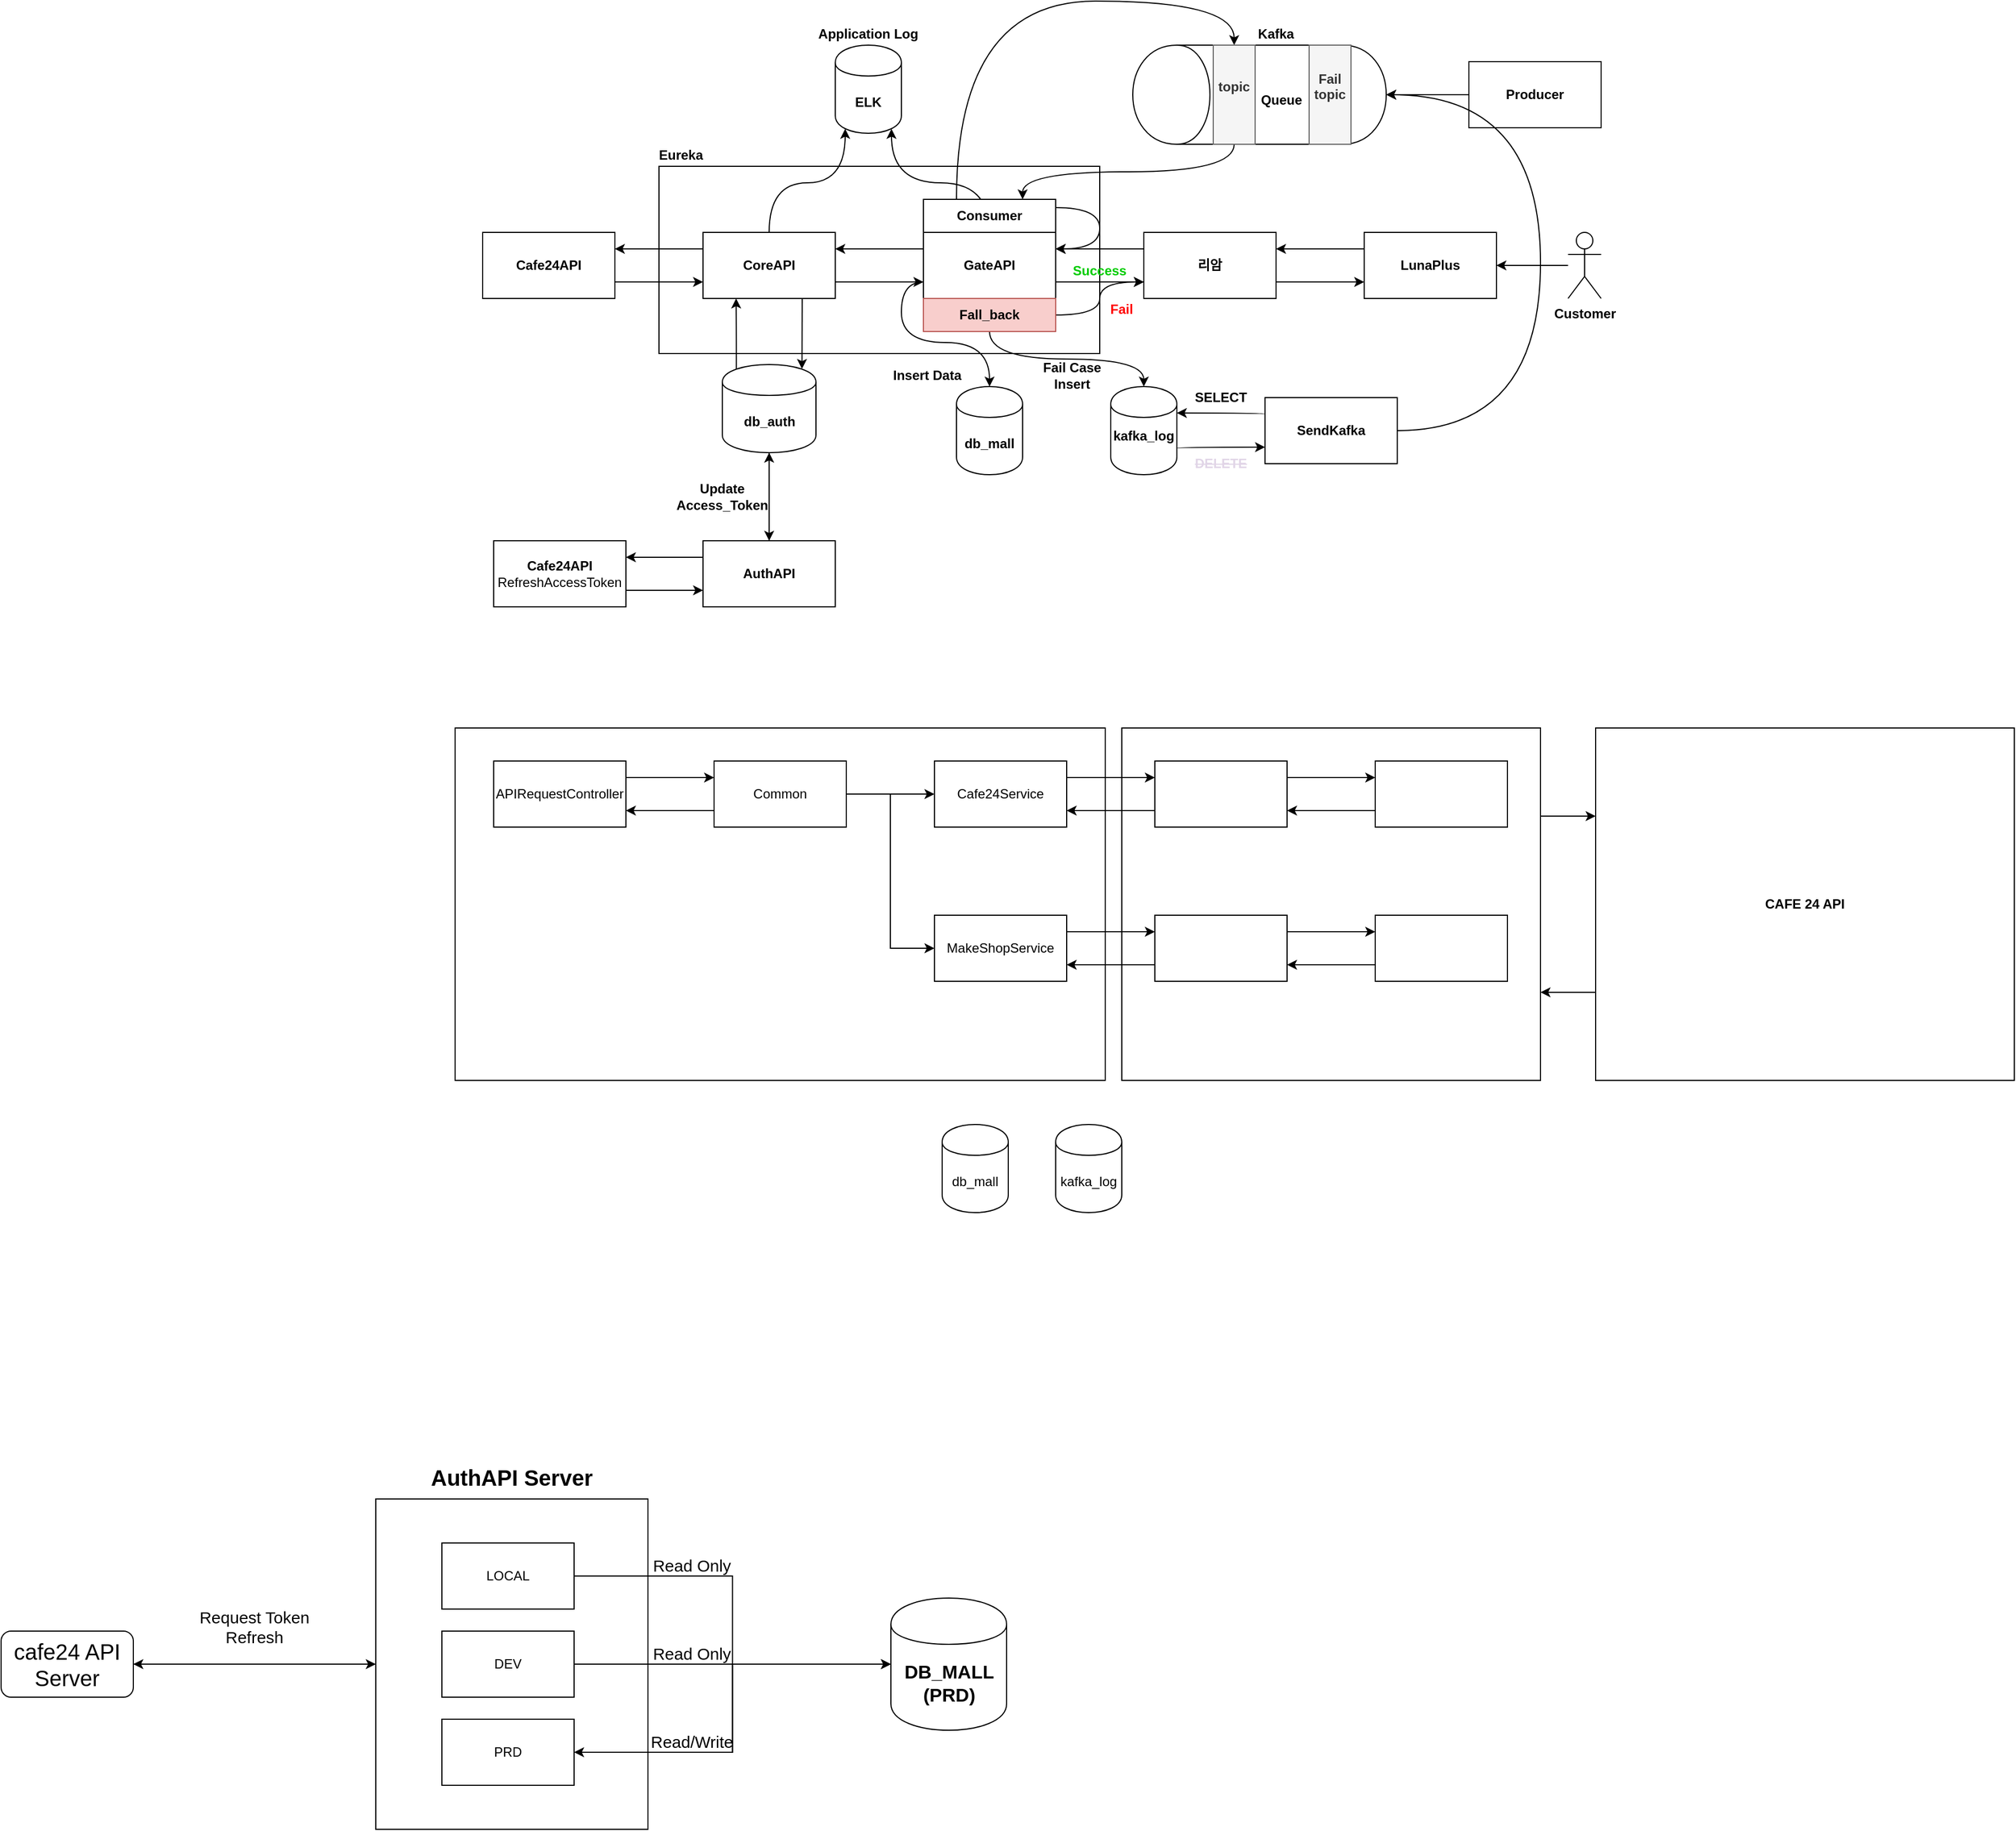 <mxfile version="10.6.8" type="github"><diagram id="42ICKAVhLFUYCFlgOfqd" name="Page-1"><mxGraphModel dx="1527" dy="970" grid="0" gridSize="10" guides="1" tooltips="1" connect="1" arrows="1" fold="1" page="0" pageScale="1" pageWidth="827" pageHeight="1169" math="0" shadow="0"><root><mxCell id="0"/><mxCell id="1" parent="0"/><mxCell id="qQLDGR3t0E1oaqMrPj8W-31" style="edgeStyle=orthogonalEdgeStyle;rounded=0;orthogonalLoop=1;jettySize=auto;html=1;exitX=0;exitY=0.5;exitDx=0;exitDy=0;entryX=1;entryY=0.5;entryDx=0;entryDy=0;fontSize=20;" edge="1" parent="1" source="qQLDGR3t0E1oaqMrPj8W-4" target="qQLDGR3t0E1oaqMrPj8W-3"><mxGeometry relative="1" as="geometry"/></mxCell><mxCell id="qQLDGR3t0E1oaqMrPj8W-4" value="&lt;font style=&quot;font-size: 17px&quot;&gt;&lt;b&gt;DB_MALL&lt;br&gt;(PRD)&lt;/b&gt;&lt;/font&gt;" style="shape=cylinder;whiteSpace=wrap;html=1;boundedLbl=1;backgroundOutline=1;" vertex="1" parent="1"><mxGeometry x="700.5" y="1430" width="105" height="120" as="geometry"/></mxCell><mxCell id="qQLDGR3t0E1oaqMrPj8W-32" style="edgeStyle=orthogonalEdgeStyle;rounded=0;orthogonalLoop=1;jettySize=auto;html=1;exitX=1;exitY=0.5;exitDx=0;exitDy=0;fontSize=20;" edge="1" parent="1" source="qQLDGR3t0E1oaqMrPj8W-13" target="qQLDGR3t0E1oaqMrPj8W-5"><mxGeometry relative="1" as="geometry"/></mxCell><mxCell id="qQLDGR3t0E1oaqMrPj8W-13" value="cafe24 API Server" style="rounded=1;whiteSpace=wrap;html=1;fontSize=20;" vertex="1" parent="1"><mxGeometry x="-107" y="1460" width="120" height="60" as="geometry"/></mxCell><mxCell id="qQLDGR3t0E1oaqMrPj8W-33" style="edgeStyle=orthogonalEdgeStyle;rounded=0;orthogonalLoop=1;jettySize=auto;html=1;exitX=0;exitY=0.5;exitDx=0;exitDy=0;entryX=1;entryY=0.5;entryDx=0;entryDy=0;fontSize=20;" edge="1" parent="1" source="qQLDGR3t0E1oaqMrPj8W-5" target="qQLDGR3t0E1oaqMrPj8W-13"><mxGeometry relative="1" as="geometry"/></mxCell><mxCell id="qQLDGR3t0E1oaqMrPj8W-5" value="" style="rounded=0;whiteSpace=wrap;html=1;" vertex="1" parent="1"><mxGeometry x="233" y="1340" width="247" height="300" as="geometry"/></mxCell><mxCell id="i5PrVwfJDP0Oif4N9ulg-36" style="edgeStyle=orthogonalEdgeStyle;rounded=0;orthogonalLoop=1;jettySize=auto;html=1;exitX=1;exitY=0.25;exitDx=0;exitDy=0;entryX=0;entryY=0.25;entryDx=0;entryDy=0;" parent="1" source="i5PrVwfJDP0Oif4N9ulg-24" target="i5PrVwfJDP0Oif4N9ulg-34" edge="1"><mxGeometry relative="1" as="geometry"/></mxCell><mxCell id="i5PrVwfJDP0Oif4N9ulg-24" value="" style="rounded=0;whiteSpace=wrap;html=1;" parent="1" vertex="1"><mxGeometry x="910" y="640" width="380" height="320" as="geometry"/></mxCell><mxCell id="i5PrVwfJDP0Oif4N9ulg-8" value="" style="rounded=0;whiteSpace=wrap;html=1;" parent="1" vertex="1"><mxGeometry x="305" y="640" width="590" height="320" as="geometry"/></mxCell><mxCell id="VjElKDRY21HF93xGervd-64" value="" style="rounded=0;whiteSpace=wrap;html=1;fontStyle=1" parent="1" vertex="1"><mxGeometry x="490" y="130" width="400" height="170" as="geometry"/></mxCell><mxCell id="yxk5ylUg4WmJQZPumc39-30" value="" style="shape=cylinder;whiteSpace=wrap;html=1;boundedLbl=1;backgroundOutline=1;rotation=-90;fontStyle=1" parent="1" vertex="1"><mxGeometry x="990" y="-50" width="90" height="230" as="geometry"/></mxCell><mxCell id="yxk5ylUg4WmJQZPumc39-11" style="edgeStyle=orthogonalEdgeStyle;rounded=0;orthogonalLoop=1;jettySize=auto;html=1;exitX=1;exitY=0.75;exitDx=0;exitDy=0;entryX=0;entryY=0.75;entryDx=0;entryDy=0;fontStyle=1" parent="1" source="yxk5ylUg4WmJQZPumc39-1" target="yxk5ylUg4WmJQZPumc39-2" edge="1"><mxGeometry relative="1" as="geometry"/></mxCell><mxCell id="yxk5ylUg4WmJQZPumc39-1" value="Cafe24API&lt;br&gt;" style="rounded=0;whiteSpace=wrap;html=1;fontStyle=1" parent="1" vertex="1"><mxGeometry x="330" y="190" width="120" height="60" as="geometry"/></mxCell><mxCell id="VjElKDRY21HF93xGervd-14" value="" style="edgeStyle=orthogonalEdgeStyle;curved=1;rounded=0;orthogonalLoop=1;jettySize=auto;html=1;fontStyle=1" parent="1" source="VjElKDRY21HF93xGervd-12" target="yxk5ylUg4WmJQZPumc39-22" edge="1"><mxGeometry relative="1" as="geometry"/></mxCell><mxCell id="VjElKDRY21HF93xGervd-17" style="edgeStyle=orthogonalEdgeStyle;curved=1;rounded=0;orthogonalLoop=1;jettySize=auto;html=1;exitX=0;exitY=0.25;exitDx=0;exitDy=0;entryX=1;entryY=0.25;entryDx=0;entryDy=0;fontStyle=1" parent="1" source="VjElKDRY21HF93xGervd-12" target="VjElKDRY21HF93xGervd-15" edge="1"><mxGeometry relative="1" as="geometry"/></mxCell><mxCell id="VjElKDRY21HF93xGervd-12" value="AuthAPI" style="rounded=0;whiteSpace=wrap;html=1;fontStyle=1" parent="1" vertex="1"><mxGeometry x="530" y="470" width="120" height="60" as="geometry"/></mxCell><mxCell id="VjElKDRY21HF93xGervd-18" style="edgeStyle=orthogonalEdgeStyle;curved=1;rounded=0;orthogonalLoop=1;jettySize=auto;html=1;exitX=1;exitY=0.75;exitDx=0;exitDy=0;entryX=0;entryY=0.75;entryDx=0;entryDy=0;fontStyle=1" parent="1" source="VjElKDRY21HF93xGervd-15" target="VjElKDRY21HF93xGervd-12" edge="1"><mxGeometry relative="1" as="geometry"/></mxCell><mxCell id="VjElKDRY21HF93xGervd-15" value="Cafe24API&lt;br&gt;&lt;span style=&quot;font-weight: normal&quot;&gt;RefreshAccessToken&lt;/span&gt;&lt;br&gt;" style="rounded=0;whiteSpace=wrap;html=1;fontStyle=1" parent="1" vertex="1"><mxGeometry x="340" y="470" width="120" height="60" as="geometry"/></mxCell><mxCell id="yxk5ylUg4WmJQZPumc39-10" style="edgeStyle=orthogonalEdgeStyle;rounded=0;orthogonalLoop=1;jettySize=auto;html=1;exitX=0;exitY=0.25;exitDx=0;exitDy=0;entryX=1;entryY=0.25;entryDx=0;entryDy=0;fontStyle=1" parent="1" source="yxk5ylUg4WmJQZPumc39-2" target="yxk5ylUg4WmJQZPumc39-1" edge="1"><mxGeometry relative="1" as="geometry"/></mxCell><mxCell id="VjElKDRY21HF93xGervd-96" style="edgeStyle=orthogonalEdgeStyle;curved=1;rounded=0;orthogonalLoop=1;jettySize=auto;html=1;exitX=1;exitY=0.75;exitDx=0;exitDy=0;entryX=0;entryY=0.75;entryDx=0;entryDy=0;fontStyle=1" parent="1" source="yxk5ylUg4WmJQZPumc39-2" target="VjElKDRY21HF93xGervd-87" edge="1"><mxGeometry relative="1" as="geometry"/></mxCell><mxCell id="VjElKDRY21HF93xGervd-119" style="edgeStyle=orthogonalEdgeStyle;curved=1;rounded=0;orthogonalLoop=1;jettySize=auto;html=1;exitX=0.75;exitY=1;exitDx=0;exitDy=0;entryX=0.85;entryY=0.05;entryDx=0;entryDy=0;entryPerimeter=0;fontStyle=1" parent="1" source="yxk5ylUg4WmJQZPumc39-2" target="yxk5ylUg4WmJQZPumc39-22" edge="1"><mxGeometry relative="1" as="geometry"/></mxCell><mxCell id="VjElKDRY21HF93xGervd-135" style="edgeStyle=orthogonalEdgeStyle;curved=1;rounded=0;orthogonalLoop=1;jettySize=auto;html=1;entryX=0.15;entryY=0.95;entryDx=0;entryDy=0;entryPerimeter=0;startArrow=none;startFill=0;fontStyle=1" parent="1" source="yxk5ylUg4WmJQZPumc39-2" target="VjElKDRY21HF93xGervd-134" edge="1"><mxGeometry relative="1" as="geometry"/></mxCell><mxCell id="yxk5ylUg4WmJQZPumc39-2" value="CoreAPI" style="rounded=0;whiteSpace=wrap;html=1;fontStyle=1" parent="1" vertex="1"><mxGeometry x="530" y="190" width="120" height="60" as="geometry"/></mxCell><mxCell id="VjElKDRY21HF93xGervd-84" style="edgeStyle=orthogonalEdgeStyle;curved=1;rounded=0;orthogonalLoop=1;jettySize=auto;html=1;exitX=1;exitY=0.75;exitDx=0;exitDy=0;entryX=0;entryY=0.75;entryDx=0;entryDy=0;fontStyle=1" parent="1" source="yxk5ylUg4WmJQZPumc39-6" target="VjElKDRY21HF93xGervd-4" edge="1"><mxGeometry relative="1" as="geometry"/></mxCell><mxCell id="VjElKDRY21HF93xGervd-93" style="edgeStyle=orthogonalEdgeStyle;curved=1;rounded=0;orthogonalLoop=1;jettySize=auto;html=1;exitX=0;exitY=0.25;exitDx=0;exitDy=0;entryX=1;entryY=0.25;entryDx=0;entryDy=0;fontStyle=1" parent="1" source="yxk5ylUg4WmJQZPumc39-6" target="VjElKDRY21HF93xGervd-87" edge="1"><mxGeometry relative="1" as="geometry"/></mxCell><mxCell id="yxk5ylUg4WmJQZPumc39-6" value="리암" style="rounded=0;whiteSpace=wrap;html=1;fontStyle=1" parent="1" vertex="1"><mxGeometry x="930" y="190" width="120" height="60" as="geometry"/></mxCell><mxCell id="VjElKDRY21HF93xGervd-94" style="edgeStyle=orthogonalEdgeStyle;curved=1;rounded=0;orthogonalLoop=1;jettySize=auto;html=1;exitX=1;exitY=0.75;exitDx=0;exitDy=0;entryX=0;entryY=0.75;entryDx=0;entryDy=0;fontStyle=1" parent="1" source="VjElKDRY21HF93xGervd-87" target="yxk5ylUg4WmJQZPumc39-6" edge="1"><mxGeometry relative="1" as="geometry"/></mxCell><mxCell id="VjElKDRY21HF93xGervd-95" style="edgeStyle=orthogonalEdgeStyle;curved=1;rounded=0;orthogonalLoop=1;jettySize=auto;html=1;exitX=0;exitY=0.25;exitDx=0;exitDy=0;entryX=1;entryY=0.25;entryDx=0;entryDy=0;fontStyle=1" parent="1" source="VjElKDRY21HF93xGervd-87" target="yxk5ylUg4WmJQZPumc39-2" edge="1"><mxGeometry relative="1" as="geometry"/></mxCell><mxCell id="VjElKDRY21HF93xGervd-97" style="edgeStyle=orthogonalEdgeStyle;curved=1;rounded=0;orthogonalLoop=1;jettySize=auto;html=1;exitX=0;exitY=0.75;exitDx=0;exitDy=0;entryX=0.5;entryY=0;entryDx=0;entryDy=0;fontStyle=1" parent="1" source="VjElKDRY21HF93xGervd-87" target="yxk5ylUg4WmJQZPumc39-16" edge="1"><mxGeometry relative="1" as="geometry"/></mxCell><mxCell id="VjElKDRY21HF93xGervd-136" style="edgeStyle=orthogonalEdgeStyle;curved=1;rounded=0;orthogonalLoop=1;jettySize=auto;html=1;exitX=0.5;exitY=0;exitDx=0;exitDy=0;entryX=0.85;entryY=0.95;entryDx=0;entryDy=0;entryPerimeter=0;startArrow=none;startFill=0;fontStyle=1" parent="1" source="VjElKDRY21HF93xGervd-87" target="VjElKDRY21HF93xGervd-134" edge="1"><mxGeometry relative="1" as="geometry"/></mxCell><mxCell id="VjElKDRY21HF93xGervd-87" value="&lt;span&gt;GateAPI&lt;/span&gt;" style="rounded=0;whiteSpace=wrap;html=1;fontStyle=1" parent="1" vertex="1"><mxGeometry x="730" y="190" width="120" height="60" as="geometry"/></mxCell><mxCell id="VjElKDRY21HF93xGervd-101" style="edgeStyle=orthogonalEdgeStyle;curved=1;rounded=0;orthogonalLoop=1;jettySize=auto;html=1;exitX=0.25;exitY=0;exitDx=0;exitDy=0;entryX=0.5;entryY=0;entryDx=0;entryDy=0;fontStyle=1" parent="1" source="VjElKDRY21HF93xGervd-89" target="yxk5ylUg4WmJQZPumc39-35" edge="1"><mxGeometry relative="1" as="geometry"><Array as="points"><mxPoint x="760" y="-20"/><mxPoint x="1012" y="-20"/></Array></mxGeometry></mxCell><mxCell id="VjElKDRY21HF93xGervd-103" style="edgeStyle=orthogonalEdgeStyle;curved=1;rounded=0;orthogonalLoop=1;jettySize=auto;html=1;exitX=1;exitY=0.25;exitDx=0;exitDy=0;entryX=1;entryY=0.25;entryDx=0;entryDy=0;fontStyle=1" parent="1" source="VjElKDRY21HF93xGervd-89" target="VjElKDRY21HF93xGervd-87" edge="1"><mxGeometry relative="1" as="geometry"><Array as="points"><mxPoint x="890" y="168"/><mxPoint x="890" y="205"/></Array></mxGeometry></mxCell><mxCell id="VjElKDRY21HF93xGervd-89" value="Consumer" style="rounded=0;whiteSpace=wrap;html=1;fontStyle=1" parent="1" vertex="1"><mxGeometry x="730" y="160" width="120" height="30" as="geometry"/></mxCell><mxCell id="VjElKDRY21HF93xGervd-83" style="edgeStyle=orthogonalEdgeStyle;curved=1;rounded=0;orthogonalLoop=1;jettySize=auto;html=1;exitX=0;exitY=0.25;exitDx=0;exitDy=0;entryX=1;entryY=0.25;entryDx=0;entryDy=0;fontStyle=1" parent="1" source="VjElKDRY21HF93xGervd-4" target="yxk5ylUg4WmJQZPumc39-6" edge="1"><mxGeometry relative="1" as="geometry"/></mxCell><mxCell id="VjElKDRY21HF93xGervd-4" value="LunaPlus" style="rounded=0;whiteSpace=wrap;html=1;fontStyle=1" parent="1" vertex="1"><mxGeometry x="1130" y="190" width="120" height="60" as="geometry"/></mxCell><mxCell id="yxk5ylUg4WmJQZPumc39-16" value="db_mall" style="shape=cylinder;whiteSpace=wrap;html=1;boundedLbl=1;backgroundOutline=1;fontStyle=1" parent="1" vertex="1"><mxGeometry x="760" y="330" width="60" height="80" as="geometry"/></mxCell><mxCell id="VjElKDRY21HF93xGervd-27" style="edgeStyle=orthogonalEdgeStyle;curved=1;rounded=0;orthogonalLoop=1;jettySize=auto;html=1;exitX=1;exitY=0.7;exitDx=0;exitDy=0;entryX=0;entryY=0.75;entryDx=0;entryDy=0;fontStyle=1" parent="1" source="yxk5ylUg4WmJQZPumc39-17" target="VjElKDRY21HF93xGervd-19" edge="1"><mxGeometry relative="1" as="geometry"><Array as="points"><mxPoint x="960" y="385"/></Array></mxGeometry></mxCell><mxCell id="yxk5ylUg4WmJQZPumc39-17" value="kafka_log&lt;br&gt;&lt;br&gt;" style="shape=cylinder;whiteSpace=wrap;html=1;boundedLbl=1;backgroundOutline=1;fontStyle=1" parent="1" vertex="1"><mxGeometry x="900" y="330" width="60" height="80" as="geometry"/></mxCell><mxCell id="VjElKDRY21HF93xGervd-115" value="" style="edgeStyle=orthogonalEdgeStyle;curved=1;rounded=0;orthogonalLoop=1;jettySize=auto;html=1;fontStyle=1" parent="1" source="yxk5ylUg4WmJQZPumc39-22" edge="1"><mxGeometry relative="1" as="geometry"><mxPoint x="590" y="470" as="targetPoint"/></mxGeometry></mxCell><mxCell id="VjElKDRY21HF93xGervd-120" style="edgeStyle=orthogonalEdgeStyle;curved=1;rounded=0;orthogonalLoop=1;jettySize=auto;html=1;exitX=0.15;exitY=0.05;exitDx=0;exitDy=0;exitPerimeter=0;entryX=0.25;entryY=1;entryDx=0;entryDy=0;fontStyle=1" parent="1" source="yxk5ylUg4WmJQZPumc39-22" target="yxk5ylUg4WmJQZPumc39-2" edge="1"><mxGeometry relative="1" as="geometry"/></mxCell><mxCell id="yxk5ylUg4WmJQZPumc39-22" value="db_auth" style="shape=cylinder;whiteSpace=wrap;html=1;boundedLbl=1;backgroundOutline=1;fontStyle=1" parent="1" vertex="1"><mxGeometry x="547.5" y="310" width="85" height="80" as="geometry"/></mxCell><mxCell id="VjElKDRY21HF93xGervd-102" style="edgeStyle=orthogonalEdgeStyle;curved=1;rounded=0;orthogonalLoop=1;jettySize=auto;html=1;exitX=0.5;exitY=1;exitDx=0;exitDy=0;entryX=0.75;entryY=0;entryDx=0;entryDy=0;fontStyle=1" parent="1" source="yxk5ylUg4WmJQZPumc39-35" target="VjElKDRY21HF93xGervd-89" edge="1"><mxGeometry relative="1" as="geometry"/></mxCell><mxCell id="yxk5ylUg4WmJQZPumc39-35" value="topic&lt;br&gt;&lt;br&gt;" style="rounded=0;whiteSpace=wrap;html=1;fillColor=#f5f5f5;strokeColor=#666666;fontColor=#333333;fontStyle=1" parent="1" vertex="1"><mxGeometry x="993" y="20" width="38" height="90" as="geometry"/></mxCell><mxCell id="yxk5ylUg4WmJQZPumc39-47" style="edgeStyle=orthogonalEdgeStyle;curved=1;rounded=0;orthogonalLoop=1;jettySize=auto;html=1;exitX=0;exitY=0.5;exitDx=0;exitDy=0;entryX=0.5;entryY=1;entryDx=0;entryDy=0;fontStyle=1" parent="1" source="yxk5ylUg4WmJQZPumc39-44" target="yxk5ylUg4WmJQZPumc39-30" edge="1"><mxGeometry relative="1" as="geometry"/></mxCell><mxCell id="yxk5ylUg4WmJQZPumc39-44" value="Producer&lt;br&gt;" style="rounded=0;whiteSpace=wrap;html=1;fontStyle=1" parent="1" vertex="1"><mxGeometry x="1225" y="35" width="120" height="60" as="geometry"/></mxCell><mxCell id="yxk5ylUg4WmJQZPumc39-48" value="Queue" style="text;html=1;strokeColor=none;fillColor=none;align=center;verticalAlign=middle;whiteSpace=wrap;rounded=0;fontStyle=1" parent="1" vertex="1"><mxGeometry x="1035" y="60" width="40" height="20" as="geometry"/></mxCell><mxCell id="VjElKDRY21HF93xGervd-38" style="edgeStyle=none;rounded=0;orthogonalLoop=1;jettySize=auto;html=1;entryX=1;entryY=0.5;entryDx=0;entryDy=0;fontStyle=1" parent="1" source="yxk5ylUg4WmJQZPumc39-55" target="VjElKDRY21HF93xGervd-4" edge="1"><mxGeometry relative="1" as="geometry"/></mxCell><mxCell id="yxk5ylUg4WmJQZPumc39-55" value="Customer" style="shape=umlActor;verticalLabelPosition=bottom;labelBackgroundColor=#ffffff;verticalAlign=top;html=1;outlineConnect=0;fontStyle=1" parent="1" vertex="1"><mxGeometry x="1315" y="190" width="30" height="60" as="geometry"/></mxCell><mxCell id="VjElKDRY21HF93xGervd-22" style="edgeStyle=orthogonalEdgeStyle;curved=1;rounded=0;orthogonalLoop=1;jettySize=auto;html=1;exitX=1;exitY=0.5;exitDx=0;exitDy=0;entryX=0.5;entryY=1;entryDx=0;entryDy=0;fontStyle=1" parent="1" source="VjElKDRY21HF93xGervd-19" target="yxk5ylUg4WmJQZPumc39-30" edge="1"><mxGeometry relative="1" as="geometry"><Array as="points"><mxPoint x="1290" y="370"/><mxPoint x="1290" y="65"/></Array></mxGeometry></mxCell><mxCell id="VjElKDRY21HF93xGervd-28" style="edgeStyle=orthogonalEdgeStyle;curved=1;rounded=0;orthogonalLoop=1;jettySize=auto;html=1;exitX=0;exitY=0.25;exitDx=0;exitDy=0;entryX=1;entryY=0.3;entryDx=0;entryDy=0;fontStyle=1" parent="1" source="VjElKDRY21HF93xGervd-19" target="yxk5ylUg4WmJQZPumc39-17" edge="1"><mxGeometry relative="1" as="geometry"><Array as="points"><mxPoint x="1040" y="354"/></Array></mxGeometry></mxCell><mxCell id="VjElKDRY21HF93xGervd-19" value="SendKafka" style="rounded=0;whiteSpace=wrap;html=1;fontStyle=1" parent="1" vertex="1"><mxGeometry x="1040" y="340" width="120" height="60" as="geometry"/></mxCell><mxCell id="VjElKDRY21HF93xGervd-50" value="SELECT" style="text;html=1;strokeColor=none;fillColor=none;align=center;verticalAlign=middle;whiteSpace=wrap;rounded=0;fontStyle=1" parent="1" vertex="1"><mxGeometry x="980" y="330" width="40" height="20" as="geometry"/></mxCell><mxCell id="VjElKDRY21HF93xGervd-52" value="&lt;strike&gt;DELETE&lt;/strike&gt;" style="text;html=1;strokeColor=none;fillColor=none;align=center;verticalAlign=middle;whiteSpace=wrap;rounded=0;fontColor=#E1D5E7;fontStyle=1" parent="1" vertex="1"><mxGeometry x="980" y="390" width="40" height="20" as="geometry"/></mxCell><mxCell id="VjElKDRY21HF93xGervd-86" value="Update Access_Token" style="text;html=1;strokeColor=none;fillColor=none;align=center;verticalAlign=middle;whiteSpace=wrap;rounded=0;fontStyle=1" parent="1" vertex="1"><mxGeometry x="504" y="420" width="87" height="20" as="geometry"/></mxCell><mxCell id="VjElKDRY21HF93xGervd-98" style="edgeStyle=orthogonalEdgeStyle;curved=1;rounded=0;orthogonalLoop=1;jettySize=auto;html=1;exitX=0.5;exitY=1;exitDx=0;exitDy=0;entryX=0.5;entryY=0;entryDx=0;entryDy=0;fontStyle=1" parent="1" source="VjElKDRY21HF93xGervd-92" target="yxk5ylUg4WmJQZPumc39-17" edge="1"><mxGeometry relative="1" as="geometry"/></mxCell><mxCell id="VjElKDRY21HF93xGervd-130" style="edgeStyle=orthogonalEdgeStyle;curved=1;rounded=0;orthogonalLoop=1;jettySize=auto;html=1;exitX=1;exitY=0.5;exitDx=0;exitDy=0;entryX=0;entryY=0.75;entryDx=0;entryDy=0;startArrow=none;startFill=0;fontStyle=1" parent="1" source="VjElKDRY21HF93xGervd-92" target="yxk5ylUg4WmJQZPumc39-6" edge="1"><mxGeometry relative="1" as="geometry"/></mxCell><mxCell id="VjElKDRY21HF93xGervd-92" value="Fall_back" style="rounded=0;whiteSpace=wrap;html=1;fillColor=#f8cecc;strokeColor=#b85450;fontStyle=1" parent="1" vertex="1"><mxGeometry x="730" y="250" width="120" height="30" as="geometry"/></mxCell><mxCell id="VjElKDRY21HF93xGervd-99" value="Insert Data" style="text;html=1;strokeColor=none;fillColor=none;align=center;verticalAlign=middle;whiteSpace=wrap;rounded=0;fontStyle=1" parent="1" vertex="1"><mxGeometry x="690" y="310" width="87" height="20" as="geometry"/></mxCell><mxCell id="VjElKDRY21HF93xGervd-100" value="Fail Case Insert" style="text;html=1;strokeColor=none;fillColor=none;align=center;verticalAlign=middle;whiteSpace=wrap;rounded=0;fontStyle=1" parent="1" vertex="1"><mxGeometry x="820" y="310" width="90" height="20" as="geometry"/></mxCell><mxCell id="VjElKDRY21HF93xGervd-104" value="Fail&lt;br&gt;topic&lt;br&gt;&lt;br&gt;" style="rounded=0;whiteSpace=wrap;html=1;fillColor=#f5f5f5;strokeColor=#666666;fontColor=#333333;fontStyle=1" parent="1" vertex="1"><mxGeometry x="1080" y="20" width="38" height="90" as="geometry"/></mxCell><mxCell id="VjElKDRY21HF93xGervd-121" value="Eureka" style="text;html=1;strokeColor=none;fillColor=none;align=center;verticalAlign=middle;whiteSpace=wrap;rounded=0;fontStyle=1" parent="1" vertex="1"><mxGeometry x="490" y="110" width="40" height="20" as="geometry"/></mxCell><mxCell id="VjElKDRY21HF93xGervd-122" value="Kafka" style="text;html=1;strokeColor=none;fillColor=none;align=center;verticalAlign=middle;whiteSpace=wrap;rounded=0;fontStyle=1" parent="1" vertex="1"><mxGeometry x="1030" width="40" height="20" as="geometry"/></mxCell><mxCell id="VjElKDRY21HF93xGervd-131" value="&lt;span&gt;&lt;font color=&quot;#ff0000&quot;&gt;Fail&lt;/font&gt;&lt;/span&gt;" style="text;html=1;strokeColor=none;fillColor=none;align=center;verticalAlign=middle;whiteSpace=wrap;rounded=0;fontStyle=1" parent="1" vertex="1"><mxGeometry x="890" y="250" width="40" height="20" as="geometry"/></mxCell><mxCell id="VjElKDRY21HF93xGervd-132" value="&lt;span&gt;&lt;font color=&quot;#00cc00&quot;&gt;Success&lt;/font&gt;&lt;/span&gt;" style="text;html=1;strokeColor=none;fillColor=none;align=center;verticalAlign=middle;whiteSpace=wrap;rounded=0;fontStyle=1" parent="1" vertex="1"><mxGeometry x="870" y="215" width="40" height="20" as="geometry"/></mxCell><mxCell id="VjElKDRY21HF93xGervd-134" value="ELK" style="shape=cylinder;whiteSpace=wrap;html=1;boundedLbl=1;backgroundOutline=1;fontStyle=1" parent="1" vertex="1"><mxGeometry x="650" y="20" width="60" height="80" as="geometry"/></mxCell><mxCell id="VjElKDRY21HF93xGervd-137" value="Application Log" style="text;html=1;strokeColor=none;fillColor=none;align=center;verticalAlign=middle;whiteSpace=wrap;rounded=0;fontColor=#000000;fontStyle=1" parent="1" vertex="1"><mxGeometry x="625" width="110" height="20" as="geometry"/></mxCell><mxCell id="i5PrVwfJDP0Oif4N9ulg-11" style="edgeStyle=orthogonalEdgeStyle;rounded=0;orthogonalLoop=1;jettySize=auto;html=1;exitX=1;exitY=0.25;exitDx=0;exitDy=0;entryX=0;entryY=0.25;entryDx=0;entryDy=0;" parent="1" source="UaDfjwhbyAhIry-C1e5H-1" target="UaDfjwhbyAhIry-C1e5H-2" edge="1"><mxGeometry relative="1" as="geometry"/></mxCell><mxCell id="UaDfjwhbyAhIry-C1e5H-1" value="APIRequestController" style="rounded=0;whiteSpace=wrap;html=1;" parent="1" vertex="1"><mxGeometry x="340" y="670" width="120" height="60" as="geometry"/></mxCell><mxCell id="UaDfjwhbyAhIry-C1e5H-5" value="" style="edgeStyle=orthogonalEdgeStyle;rounded=0;orthogonalLoop=1;jettySize=auto;html=1;" parent="1" source="UaDfjwhbyAhIry-C1e5H-2" target="UaDfjwhbyAhIry-C1e5H-4" edge="1"><mxGeometry relative="1" as="geometry"/></mxCell><mxCell id="i5PrVwfJDP0Oif4N9ulg-3" style="edgeStyle=orthogonalEdgeStyle;rounded=0;orthogonalLoop=1;jettySize=auto;html=1;exitX=1;exitY=0.5;exitDx=0;exitDy=0;entryX=0;entryY=0.5;entryDx=0;entryDy=0;" parent="1" source="UaDfjwhbyAhIry-C1e5H-2" target="i5PrVwfJDP0Oif4N9ulg-1" edge="1"><mxGeometry relative="1" as="geometry"/></mxCell><mxCell id="i5PrVwfJDP0Oif4N9ulg-12" style="edgeStyle=orthogonalEdgeStyle;rounded=0;orthogonalLoop=1;jettySize=auto;html=1;exitX=0;exitY=0.75;exitDx=0;exitDy=0;entryX=1;entryY=0.75;entryDx=0;entryDy=0;" parent="1" source="UaDfjwhbyAhIry-C1e5H-2" target="UaDfjwhbyAhIry-C1e5H-1" edge="1"><mxGeometry relative="1" as="geometry"/></mxCell><mxCell id="UaDfjwhbyAhIry-C1e5H-2" value="Common" style="rounded=0;whiteSpace=wrap;html=1;" parent="1" vertex="1"><mxGeometry x="540" y="670" width="120" height="60" as="geometry"/></mxCell><mxCell id="i5PrVwfJDP0Oif4N9ulg-17" style="edgeStyle=orthogonalEdgeStyle;rounded=0;orthogonalLoop=1;jettySize=auto;html=1;exitX=1;exitY=0.25;exitDx=0;exitDy=0;entryX=0;entryY=0.25;entryDx=0;entryDy=0;" parent="1" source="UaDfjwhbyAhIry-C1e5H-4" target="UaDfjwhbyAhIry-C1e5H-6" edge="1"><mxGeometry relative="1" as="geometry"/></mxCell><mxCell id="UaDfjwhbyAhIry-C1e5H-4" value="Cafe24Service" style="rounded=0;whiteSpace=wrap;html=1;" parent="1" vertex="1"><mxGeometry x="740" y="670" width="120" height="60" as="geometry"/></mxCell><mxCell id="i5PrVwfJDP0Oif4N9ulg-28" style="edgeStyle=orthogonalEdgeStyle;rounded=0;orthogonalLoop=1;jettySize=auto;html=1;exitX=1;exitY=0.25;exitDx=0;exitDy=0;entryX=0;entryY=0.25;entryDx=0;entryDy=0;" parent="1" source="i5PrVwfJDP0Oif4N9ulg-1" target="i5PrVwfJDP0Oif4N9ulg-25" edge="1"><mxGeometry relative="1" as="geometry"/></mxCell><mxCell id="i5PrVwfJDP0Oif4N9ulg-1" value="MakeShopService" style="rounded=0;whiteSpace=wrap;html=1;" parent="1" vertex="1"><mxGeometry x="740" y="810" width="120" height="60" as="geometry"/></mxCell><mxCell id="i5PrVwfJDP0Oif4N9ulg-18" style="edgeStyle=orthogonalEdgeStyle;rounded=0;orthogonalLoop=1;jettySize=auto;html=1;exitX=0;exitY=0.75;exitDx=0;exitDy=0;entryX=1;entryY=0.75;entryDx=0;entryDy=0;" parent="1" source="UaDfjwhbyAhIry-C1e5H-6" target="UaDfjwhbyAhIry-C1e5H-4" edge="1"><mxGeometry relative="1" as="geometry"/></mxCell><mxCell id="i5PrVwfJDP0Oif4N9ulg-32" style="edgeStyle=orthogonalEdgeStyle;rounded=0;orthogonalLoop=1;jettySize=auto;html=1;exitX=1;exitY=0.25;exitDx=0;exitDy=0;entryX=0;entryY=0.25;entryDx=0;entryDy=0;" parent="1" source="UaDfjwhbyAhIry-C1e5H-6" target="i5PrVwfJDP0Oif4N9ulg-4" edge="1"><mxGeometry relative="1" as="geometry"/></mxCell><mxCell id="UaDfjwhbyAhIry-C1e5H-6" value="" style="rounded=0;whiteSpace=wrap;html=1;fontStyle=1" parent="1" vertex="1"><mxGeometry x="940" y="670" width="120" height="60" as="geometry"/></mxCell><mxCell id="i5PrVwfJDP0Oif4N9ulg-33" style="edgeStyle=orthogonalEdgeStyle;rounded=0;orthogonalLoop=1;jettySize=auto;html=1;exitX=0;exitY=0.75;exitDx=0;exitDy=0;entryX=1;entryY=0.75;entryDx=0;entryDy=0;" parent="1" source="i5PrVwfJDP0Oif4N9ulg-4" target="UaDfjwhbyAhIry-C1e5H-6" edge="1"><mxGeometry relative="1" as="geometry"/></mxCell><mxCell id="i5PrVwfJDP0Oif4N9ulg-4" value="" style="rounded=0;whiteSpace=wrap;html=1;fontStyle=1" parent="1" vertex="1"><mxGeometry x="1140" y="670" width="120" height="60" as="geometry"/></mxCell><mxCell id="i5PrVwfJDP0Oif4N9ulg-14" value="kafka_log" style="shape=cylinder;whiteSpace=wrap;html=1;boundedLbl=1;backgroundOutline=1;" parent="1" vertex="1"><mxGeometry x="850" y="1000" width="60" height="80" as="geometry"/></mxCell><mxCell id="i5PrVwfJDP0Oif4N9ulg-15" value="db_mall" style="shape=cylinder;whiteSpace=wrap;html=1;boundedLbl=1;backgroundOutline=1;" parent="1" vertex="1"><mxGeometry x="747" y="1000" width="60" height="80" as="geometry"/></mxCell><mxCell id="i5PrVwfJDP0Oif4N9ulg-29" style="edgeStyle=orthogonalEdgeStyle;rounded=0;orthogonalLoop=1;jettySize=auto;html=1;exitX=0;exitY=0.75;exitDx=0;exitDy=0;entryX=1;entryY=0.75;entryDx=0;entryDy=0;" parent="1" source="i5PrVwfJDP0Oif4N9ulg-25" target="i5PrVwfJDP0Oif4N9ulg-1" edge="1"><mxGeometry relative="1" as="geometry"/></mxCell><mxCell id="i5PrVwfJDP0Oif4N9ulg-30" style="edgeStyle=orthogonalEdgeStyle;rounded=0;orthogonalLoop=1;jettySize=auto;html=1;exitX=1;exitY=0.25;exitDx=0;exitDy=0;entryX=0;entryY=0.25;entryDx=0;entryDy=0;" parent="1" source="i5PrVwfJDP0Oif4N9ulg-25" target="i5PrVwfJDP0Oif4N9ulg-26" edge="1"><mxGeometry relative="1" as="geometry"/></mxCell><mxCell id="i5PrVwfJDP0Oif4N9ulg-25" value="" style="rounded=0;whiteSpace=wrap;html=1;" parent="1" vertex="1"><mxGeometry x="940" y="810" width="120" height="60" as="geometry"/></mxCell><mxCell id="i5PrVwfJDP0Oif4N9ulg-31" style="edgeStyle=orthogonalEdgeStyle;rounded=0;orthogonalLoop=1;jettySize=auto;html=1;exitX=0;exitY=0.75;exitDx=0;exitDy=0;entryX=1;entryY=0.75;entryDx=0;entryDy=0;" parent="1" source="i5PrVwfJDP0Oif4N9ulg-26" target="i5PrVwfJDP0Oif4N9ulg-25" edge="1"><mxGeometry relative="1" as="geometry"/></mxCell><mxCell id="i5PrVwfJDP0Oif4N9ulg-26" value="" style="rounded=0;whiteSpace=wrap;html=1;" parent="1" vertex="1"><mxGeometry x="1140" y="810" width="120" height="60" as="geometry"/></mxCell><mxCell id="i5PrVwfJDP0Oif4N9ulg-37" style="edgeStyle=orthogonalEdgeStyle;rounded=0;orthogonalLoop=1;jettySize=auto;html=1;exitX=0;exitY=0.75;exitDx=0;exitDy=0;entryX=1;entryY=0.75;entryDx=0;entryDy=0;" parent="1" source="i5PrVwfJDP0Oif4N9ulg-34" target="i5PrVwfJDP0Oif4N9ulg-24" edge="1"><mxGeometry relative="1" as="geometry"/></mxCell><mxCell id="i5PrVwfJDP0Oif4N9ulg-34" value="&lt;b&gt;CAFE 24 API&lt;/b&gt;" style="rounded=0;whiteSpace=wrap;html=1;" parent="1" vertex="1"><mxGeometry x="1340" y="640" width="380" height="320" as="geometry"/></mxCell><mxCell id="qQLDGR3t0E1oaqMrPj8W-29" style="edgeStyle=orthogonalEdgeStyle;rounded=0;orthogonalLoop=1;jettySize=auto;html=1;exitX=1;exitY=0.5;exitDx=0;exitDy=0;entryX=0;entryY=0.5;entryDx=0;entryDy=0;fontSize=20;" edge="1" parent="1" source="qQLDGR3t0E1oaqMrPj8W-1" target="qQLDGR3t0E1oaqMrPj8W-4"><mxGeometry relative="1" as="geometry"/></mxCell><mxCell id="qQLDGR3t0E1oaqMrPj8W-1" value="LOCAL" style="rounded=0;whiteSpace=wrap;html=1;" vertex="1" parent="1"><mxGeometry x="293" y="1380" width="120" height="60" as="geometry"/></mxCell><mxCell id="qQLDGR3t0E1oaqMrPj8W-2" value="DEV" style="rounded=0;whiteSpace=wrap;html=1;" vertex="1" parent="1"><mxGeometry x="293" y="1460" width="120" height="60" as="geometry"/></mxCell><mxCell id="qQLDGR3t0E1oaqMrPj8W-3" value="PRD" style="rounded=0;whiteSpace=wrap;html=1;" vertex="1" parent="1"><mxGeometry x="293" y="1540" width="120" height="60" as="geometry"/></mxCell><mxCell id="qQLDGR3t0E1oaqMrPj8W-7" value="AuthAPI Server" style="text;html=1;strokeColor=none;fillColor=none;align=center;verticalAlign=middle;whiteSpace=wrap;rounded=0;fontStyle=1;fontSize=20;" vertex="1" parent="1"><mxGeometry x="233" y="1300" width="247" height="40" as="geometry"/></mxCell><mxCell id="qQLDGR3t0E1oaqMrPj8W-34" value="&lt;font style=&quot;font-size: 15px;&quot;&gt;Read Only&lt;/font&gt;" style="text;html=1;strokeColor=none;fillColor=none;align=center;verticalAlign=middle;whiteSpace=wrap;rounded=0;fontSize=15;" vertex="1" parent="1"><mxGeometry x="480" y="1470" width="80" height="20" as="geometry"/></mxCell><mxCell id="qQLDGR3t0E1oaqMrPj8W-36" value="&lt;font style=&quot;font-size: 15px;&quot;&gt;Read Only&lt;/font&gt;" style="text;html=1;strokeColor=none;fillColor=none;align=center;verticalAlign=middle;whiteSpace=wrap;rounded=0;fontSize=15;" vertex="1" parent="1"><mxGeometry x="480" y="1390" width="80" height="20" as="geometry"/></mxCell><mxCell id="qQLDGR3t0E1oaqMrPj8W-37" value="&lt;font style=&quot;font-size: 15px&quot;&gt;Read/Write&lt;/font&gt;" style="text;html=1;strokeColor=none;fillColor=none;align=center;verticalAlign=middle;whiteSpace=wrap;rounded=0;fontSize=15;" vertex="1" parent="1"><mxGeometry x="480" y="1550" width="80" height="20" as="geometry"/></mxCell><mxCell id="qQLDGR3t0E1oaqMrPj8W-28" style="edgeStyle=orthogonalEdgeStyle;rounded=0;orthogonalLoop=1;jettySize=auto;html=1;exitX=1;exitY=0.5;exitDx=0;exitDy=0;entryX=0;entryY=0.5;entryDx=0;entryDy=0;fontSize=20;" edge="1" parent="1" source="qQLDGR3t0E1oaqMrPj8W-2" target="qQLDGR3t0E1oaqMrPj8W-4"><mxGeometry relative="1" as="geometry"/></mxCell><mxCell id="qQLDGR3t0E1oaqMrPj8W-38" style="edgeStyle=orthogonalEdgeStyle;rounded=0;orthogonalLoop=1;jettySize=auto;html=1;exitX=0;exitY=0.5;exitDx=0;exitDy=0;entryX=1;entryY=0.5;entryDx=0;entryDy=0;fontSize=15;" edge="1" parent="1" source="qQLDGR3t0E1oaqMrPj8W-4" target="qQLDGR3t0E1oaqMrPj8W-3"><mxGeometry relative="1" as="geometry"/></mxCell><mxCell id="qQLDGR3t0E1oaqMrPj8W-39" value="Request Token Refresh&lt;br&gt;&lt;br&gt;" style="text;html=1;strokeColor=none;fillColor=none;align=center;verticalAlign=middle;whiteSpace=wrap;rounded=0;fontSize=15;" vertex="1" parent="1"><mxGeometry x="48" y="1440" width="150" height="50" as="geometry"/></mxCell></root></mxGraphModel></diagram></mxfile>